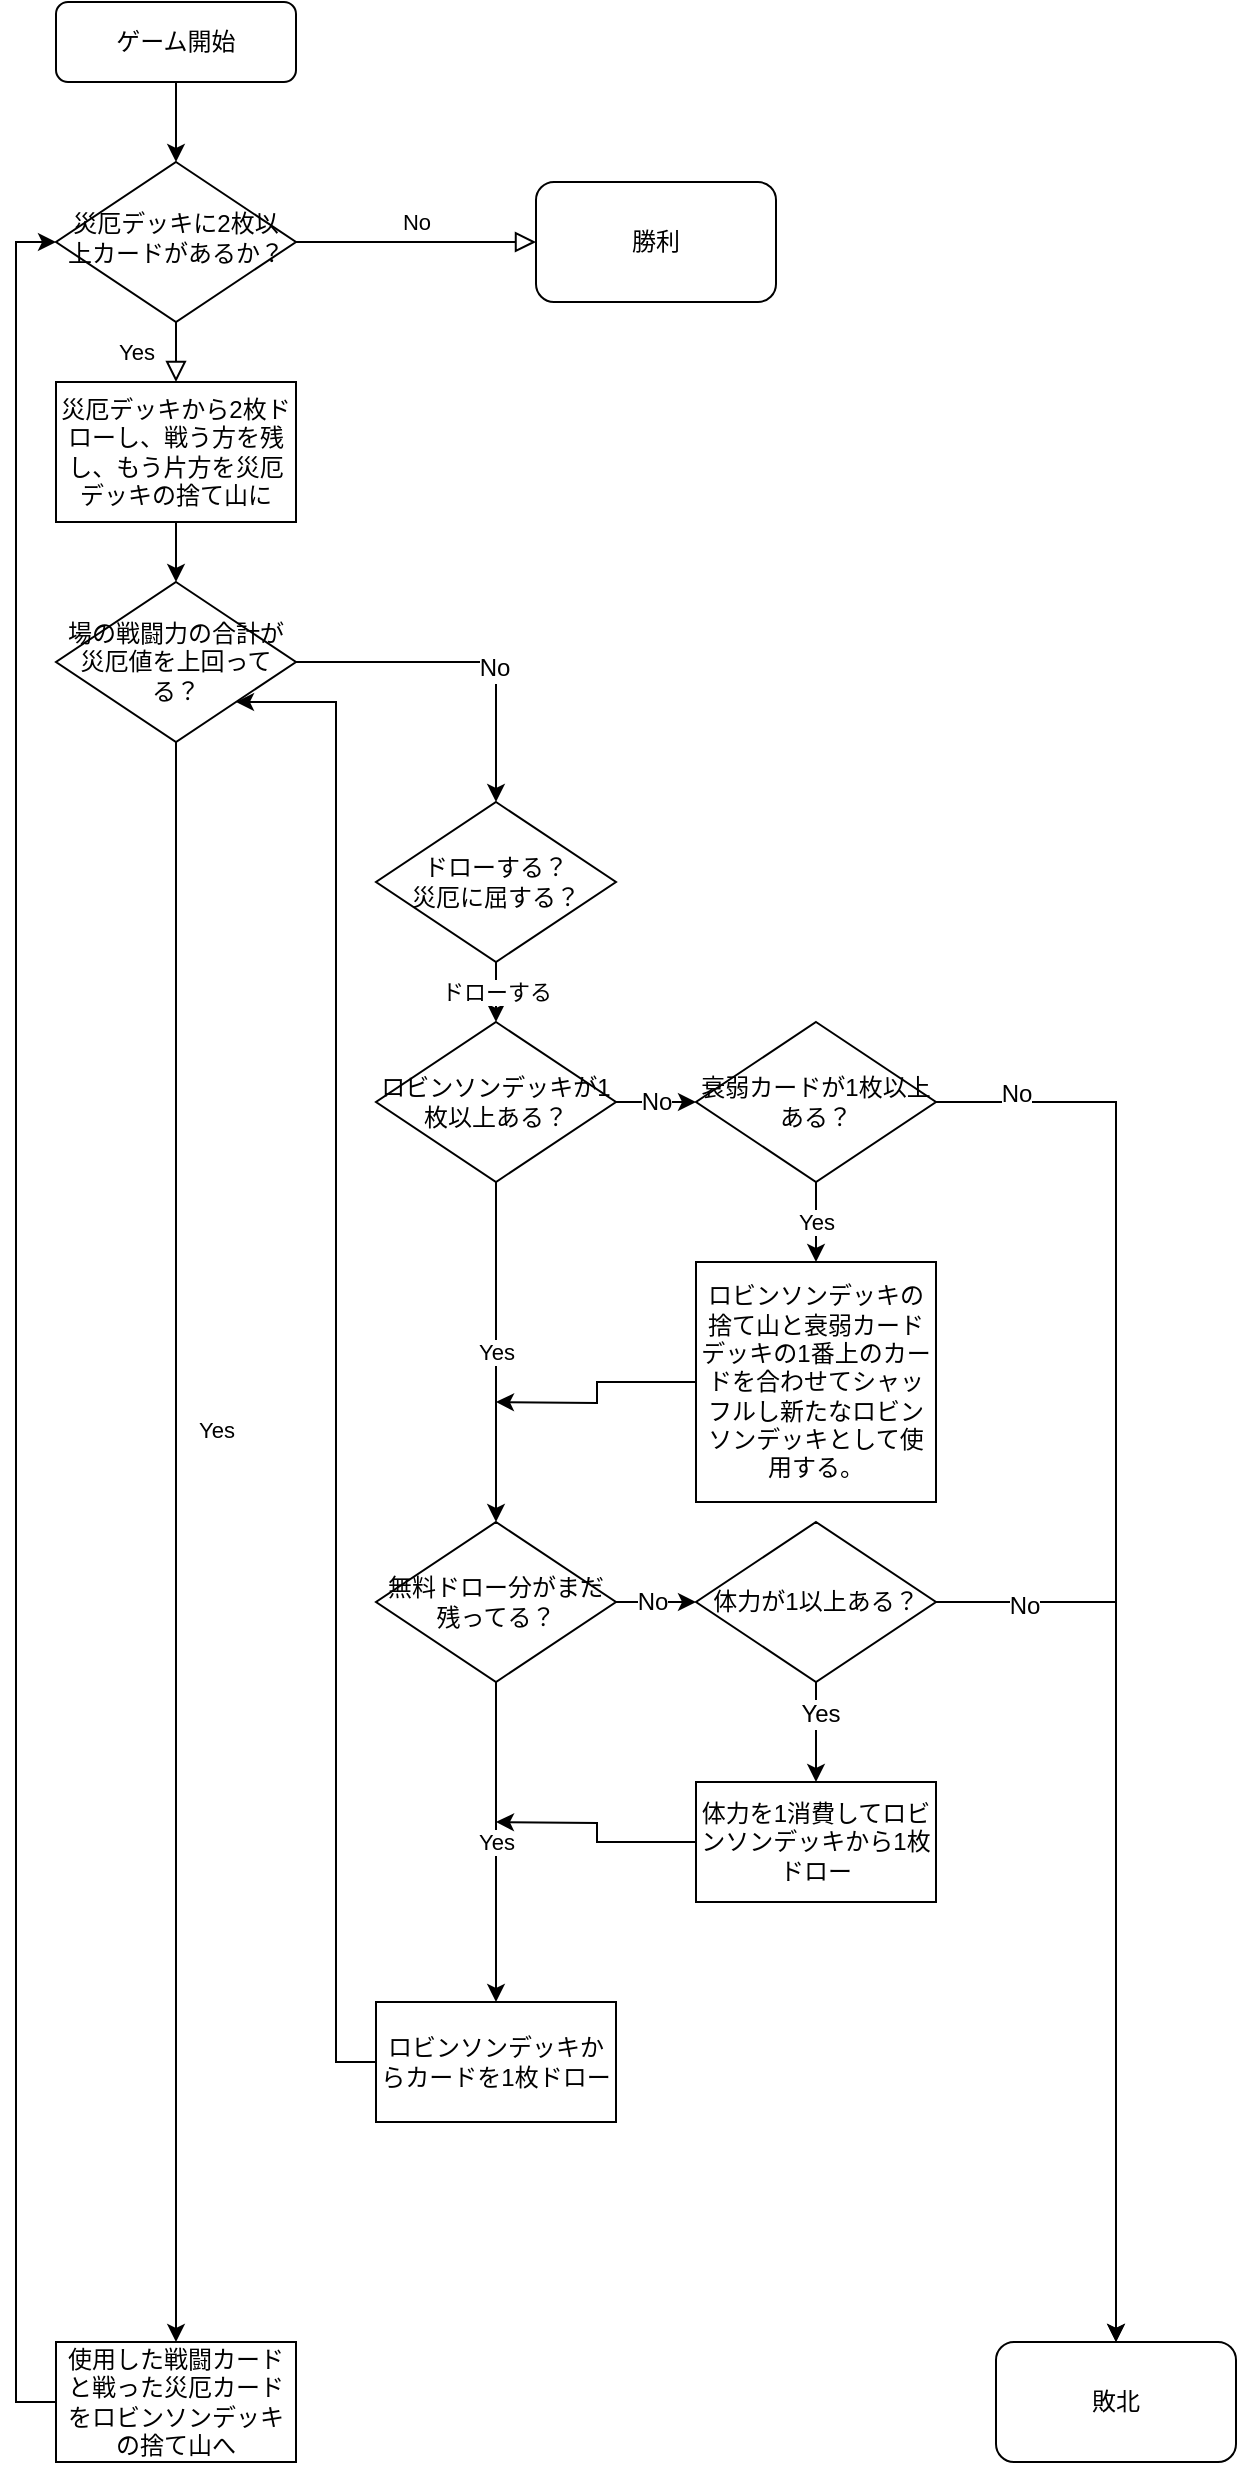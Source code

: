 <mxfile version="12.8.8" type="device"><diagram id="C5RBs43oDa-KdzZeNtuy" name="Page-1"><mxGraphModel dx="2143" dy="1540" grid="1" gridSize="10" guides="1" tooltips="1" connect="1" arrows="1" fold="1" page="1" pageScale="1" pageWidth="827" pageHeight="1169" math="0" shadow="0"><root><mxCell id="WIyWlLk6GJQsqaUBKTNV-0"/><mxCell id="WIyWlLk6GJQsqaUBKTNV-1" parent="WIyWlLk6GJQsqaUBKTNV-0"/><mxCell id="WIyWlLk6GJQsqaUBKTNV-4" value="Yes" style="rounded=0;html=1;jettySize=auto;orthogonalLoop=1;fontSize=11;endArrow=block;endFill=0;endSize=8;strokeWidth=1;shadow=0;labelBackgroundColor=none;edgeStyle=orthogonalEdgeStyle;" parent="WIyWlLk6GJQsqaUBKTNV-1" source="WIyWlLk6GJQsqaUBKTNV-6" target="WIyWlLk6GJQsqaUBKTNV-11" edge="1"><mxGeometry y="20" relative="1" as="geometry"><mxPoint as="offset"/><mxPoint x="220" y="170" as="targetPoint"/></mxGeometry></mxCell><mxCell id="WIyWlLk6GJQsqaUBKTNV-5" value="No" style="edgeStyle=orthogonalEdgeStyle;rounded=0;html=1;jettySize=auto;orthogonalLoop=1;fontSize=11;endArrow=block;endFill=0;endSize=8;strokeWidth=1;shadow=0;labelBackgroundColor=none;entryX=0;entryY=0.5;entryDx=0;entryDy=0;" parent="WIyWlLk6GJQsqaUBKTNV-1" source="WIyWlLk6GJQsqaUBKTNV-6" target="PwEL1WfdJElGaxR2s-28-52" edge="1"><mxGeometry y="10" relative="1" as="geometry"><mxPoint as="offset"/><mxPoint x="410" y="200" as="targetPoint"/><Array as="points"><mxPoint x="320" y="170"/><mxPoint x="320" y="170"/></Array></mxGeometry></mxCell><mxCell id="WIyWlLk6GJQsqaUBKTNV-6" value="災厄デッキに2枚以上カードがあるか？" style="rhombus;whiteSpace=wrap;html=1;shadow=0;fontFamily=Helvetica;fontSize=12;align=center;strokeWidth=1;spacing=6;spacingTop=-4;" parent="WIyWlLk6GJQsqaUBKTNV-1" vertex="1"><mxGeometry x="160" y="130" width="120" height="80" as="geometry"/></mxCell><mxCell id="PwEL1WfdJElGaxR2s-28-9" style="edgeStyle=orthogonalEdgeStyle;rounded=0;orthogonalLoop=1;jettySize=auto;html=1;" edge="1" parent="WIyWlLk6GJQsqaUBKTNV-1" source="WIyWlLk6GJQsqaUBKTNV-11" target="PwEL1WfdJElGaxR2s-28-8"><mxGeometry relative="1" as="geometry"/></mxCell><mxCell id="WIyWlLk6GJQsqaUBKTNV-11" value="災厄デッキから2枚ドローし、戦う方を残し、もう片方を災厄デッキの捨て山に" style="rounded=1;whiteSpace=wrap;html=1;fontSize=12;glass=0;strokeWidth=1;shadow=0;arcSize=0;" parent="WIyWlLk6GJQsqaUBKTNV-1" vertex="1"><mxGeometry x="160" y="240" width="120" height="70" as="geometry"/></mxCell><mxCell id="PwEL1WfdJElGaxR2s-28-7" style="edgeStyle=orthogonalEdgeStyle;rounded=0;orthogonalLoop=1;jettySize=auto;html=1;" edge="1" parent="WIyWlLk6GJQsqaUBKTNV-1" source="PwEL1WfdJElGaxR2s-28-6" target="WIyWlLk6GJQsqaUBKTNV-6"><mxGeometry relative="1" as="geometry"/></mxCell><mxCell id="PwEL1WfdJElGaxR2s-28-6" value="ゲーム開始" style="rounded=1;whiteSpace=wrap;html=1;" vertex="1" parent="WIyWlLk6GJQsqaUBKTNV-1"><mxGeometry x="160" y="50" width="120" height="40" as="geometry"/></mxCell><mxCell id="PwEL1WfdJElGaxR2s-28-12" value="Yes" style="edgeStyle=orthogonalEdgeStyle;rounded=0;orthogonalLoop=1;jettySize=auto;html=1;" edge="1" parent="WIyWlLk6GJQsqaUBKTNV-1" source="PwEL1WfdJElGaxR2s-28-8" target="PwEL1WfdJElGaxR2s-28-11"><mxGeometry x="-0.143" y="20" relative="1" as="geometry"><mxPoint y="1" as="offset"/></mxGeometry></mxCell><mxCell id="PwEL1WfdJElGaxR2s-28-14" style="edgeStyle=orthogonalEdgeStyle;rounded=0;orthogonalLoop=1;jettySize=auto;html=1;" edge="1" parent="WIyWlLk6GJQsqaUBKTNV-1" source="PwEL1WfdJElGaxR2s-28-8" target="PwEL1WfdJElGaxR2s-28-13"><mxGeometry relative="1" as="geometry"/></mxCell><mxCell id="PwEL1WfdJElGaxR2s-28-15" value="No" style="text;html=1;align=center;verticalAlign=middle;resizable=0;points=[];labelBackgroundColor=#ffffff;" vertex="1" connectable="0" parent="PwEL1WfdJElGaxR2s-28-14"><mxGeometry x="0.21" y="-1" relative="1" as="geometry"><mxPoint as="offset"/></mxGeometry></mxCell><mxCell id="PwEL1WfdJElGaxR2s-28-8" value="場の戦闘力の合計が災厄値を上回ってる？" style="rhombus;whiteSpace=wrap;html=1;" vertex="1" parent="WIyWlLk6GJQsqaUBKTNV-1"><mxGeometry x="160" y="340" width="120" height="80" as="geometry"/></mxCell><mxCell id="PwEL1WfdJElGaxR2s-28-51" style="edgeStyle=orthogonalEdgeStyle;rounded=0;orthogonalLoop=1;jettySize=auto;html=1;entryX=0;entryY=0.5;entryDx=0;entryDy=0;" edge="1" parent="WIyWlLk6GJQsqaUBKTNV-1" source="PwEL1WfdJElGaxR2s-28-11" target="WIyWlLk6GJQsqaUBKTNV-6"><mxGeometry relative="1" as="geometry"><Array as="points"><mxPoint x="140" y="1250"/><mxPoint x="140" y="170"/></Array></mxGeometry></mxCell><mxCell id="PwEL1WfdJElGaxR2s-28-11" value="使用した戦闘カードと戦った災厄カードをロビンソンデッキの捨て山へ" style="rounded=0;whiteSpace=wrap;html=1;" vertex="1" parent="WIyWlLk6GJQsqaUBKTNV-1"><mxGeometry x="160" y="1220" width="120" height="60" as="geometry"/></mxCell><mxCell id="PwEL1WfdJElGaxR2s-28-17" value="ドローする" style="edgeStyle=orthogonalEdgeStyle;rounded=0;orthogonalLoop=1;jettySize=auto;html=1;" edge="1" parent="WIyWlLk6GJQsqaUBKTNV-1" source="PwEL1WfdJElGaxR2s-28-13" target="PwEL1WfdJElGaxR2s-28-18"><mxGeometry relative="1" as="geometry"><mxPoint x="380.0" y="570" as="targetPoint"/></mxGeometry></mxCell><mxCell id="PwEL1WfdJElGaxR2s-28-13" value="ドローする？&lt;br&gt;災厄に屈する？" style="rhombus;whiteSpace=wrap;html=1;" vertex="1" parent="WIyWlLk6GJQsqaUBKTNV-1"><mxGeometry x="320" y="450" width="120" height="80" as="geometry"/></mxCell><mxCell id="PwEL1WfdJElGaxR2s-28-21" value="Yes" style="edgeStyle=orthogonalEdgeStyle;rounded=0;orthogonalLoop=1;jettySize=auto;html=1;" edge="1" parent="WIyWlLk6GJQsqaUBKTNV-1" source="PwEL1WfdJElGaxR2s-28-18" target="PwEL1WfdJElGaxR2s-28-22"><mxGeometry relative="1" as="geometry"><mxPoint x="380.0" y="710.0" as="targetPoint"/></mxGeometry></mxCell><mxCell id="PwEL1WfdJElGaxR2s-28-26" style="edgeStyle=orthogonalEdgeStyle;rounded=0;orthogonalLoop=1;jettySize=auto;html=1;entryX=0;entryY=0.5;entryDx=0;entryDy=0;" edge="1" parent="WIyWlLk6GJQsqaUBKTNV-1" source="PwEL1WfdJElGaxR2s-28-18" target="PwEL1WfdJElGaxR2s-28-40"><mxGeometry relative="1" as="geometry"/></mxCell><mxCell id="PwEL1WfdJElGaxR2s-28-27" value="No" style="text;html=1;align=center;verticalAlign=middle;resizable=0;points=[];labelBackgroundColor=#ffffff;" vertex="1" connectable="0" parent="PwEL1WfdJElGaxR2s-28-26"><mxGeometry y="-7" relative="1" as="geometry"><mxPoint y="-7" as="offset"/></mxGeometry></mxCell><mxCell id="PwEL1WfdJElGaxR2s-28-18" value="ロビンソンデッキが1枚以上ある？" style="rhombus;whiteSpace=wrap;html=1;" vertex="1" parent="WIyWlLk6GJQsqaUBKTNV-1"><mxGeometry x="320" y="560" width="120" height="80" as="geometry"/></mxCell><mxCell id="PwEL1WfdJElGaxR2s-28-24" value="Yes" style="edgeStyle=orthogonalEdgeStyle;rounded=0;orthogonalLoop=1;jettySize=auto;html=1;" edge="1" parent="WIyWlLk6GJQsqaUBKTNV-1" source="PwEL1WfdJElGaxR2s-28-22" target="PwEL1WfdJElGaxR2s-28-23"><mxGeometry relative="1" as="geometry"/></mxCell><mxCell id="PwEL1WfdJElGaxR2s-28-35" style="edgeStyle=orthogonalEdgeStyle;rounded=0;orthogonalLoop=1;jettySize=auto;html=1;entryX=0;entryY=0.5;entryDx=0;entryDy=0;" edge="1" parent="WIyWlLk6GJQsqaUBKTNV-1" source="PwEL1WfdJElGaxR2s-28-22" target="PwEL1WfdJElGaxR2s-28-31"><mxGeometry relative="1" as="geometry"/></mxCell><mxCell id="PwEL1WfdJElGaxR2s-28-36" value="No" style="text;html=1;align=center;verticalAlign=middle;resizable=0;points=[];labelBackgroundColor=#ffffff;" vertex="1" connectable="0" parent="PwEL1WfdJElGaxR2s-28-35"><mxGeometry x="-0.09" relative="1" as="geometry"><mxPoint as="offset"/></mxGeometry></mxCell><mxCell id="PwEL1WfdJElGaxR2s-28-22" value="無料ドロー分がまだ残ってる？" style="rhombus;whiteSpace=wrap;html=1;" vertex="1" parent="WIyWlLk6GJQsqaUBKTNV-1"><mxGeometry x="320" y="810" width="120" height="80" as="geometry"/></mxCell><mxCell id="PwEL1WfdJElGaxR2s-28-43" style="edgeStyle=orthogonalEdgeStyle;rounded=0;orthogonalLoop=1;jettySize=auto;html=1;entryX=1;entryY=1;entryDx=0;entryDy=0;" edge="1" parent="WIyWlLk6GJQsqaUBKTNV-1" source="PwEL1WfdJElGaxR2s-28-23" target="PwEL1WfdJElGaxR2s-28-8"><mxGeometry relative="1" as="geometry"><mxPoint x="300" y="400" as="targetPoint"/><Array as="points"><mxPoint x="300" y="1080"/><mxPoint x="300" y="400"/></Array></mxGeometry></mxCell><mxCell id="PwEL1WfdJElGaxR2s-28-23" value="ロビンソンデッキからカードを1枚ドロー" style="rounded=0;whiteSpace=wrap;html=1;" vertex="1" parent="WIyWlLk6GJQsqaUBKTNV-1"><mxGeometry x="320" y="1050" width="120" height="60" as="geometry"/></mxCell><mxCell id="PwEL1WfdJElGaxR2s-28-29" style="edgeStyle=orthogonalEdgeStyle;rounded=0;orthogonalLoop=1;jettySize=auto;html=1;" edge="1" parent="WIyWlLk6GJQsqaUBKTNV-1" source="PwEL1WfdJElGaxR2s-28-25"><mxGeometry relative="1" as="geometry"><mxPoint x="380" y="750" as="targetPoint"/></mxGeometry></mxCell><mxCell id="PwEL1WfdJElGaxR2s-28-25" value="ロビンソンデッキの捨て山と衰弱カードデッキの1番上のカードを合わせてシャッフルし新たなロビンソンデッキとして使用する。" style="rounded=0;whiteSpace=wrap;html=1;" vertex="1" parent="WIyWlLk6GJQsqaUBKTNV-1"><mxGeometry x="480" y="680" width="120" height="120" as="geometry"/></mxCell><mxCell id="PwEL1WfdJElGaxR2s-28-38" style="edgeStyle=orthogonalEdgeStyle;rounded=0;orthogonalLoop=1;jettySize=auto;html=1;" edge="1" parent="WIyWlLk6GJQsqaUBKTNV-1" source="PwEL1WfdJElGaxR2s-28-31" target="PwEL1WfdJElGaxR2s-28-37"><mxGeometry relative="1" as="geometry"/></mxCell><mxCell id="PwEL1WfdJElGaxR2s-28-48" value="Yes" style="text;html=1;align=center;verticalAlign=middle;resizable=0;points=[];labelBackgroundColor=#ffffff;" vertex="1" connectable="0" parent="PwEL1WfdJElGaxR2s-28-38"><mxGeometry x="-0.36" y="2" relative="1" as="geometry"><mxPoint as="offset"/></mxGeometry></mxCell><mxCell id="PwEL1WfdJElGaxR2s-28-46" style="edgeStyle=orthogonalEdgeStyle;rounded=0;orthogonalLoop=1;jettySize=auto;html=1;" edge="1" parent="WIyWlLk6GJQsqaUBKTNV-1" source="PwEL1WfdJElGaxR2s-28-31" target="PwEL1WfdJElGaxR2s-28-45"><mxGeometry relative="1" as="geometry"/></mxCell><mxCell id="PwEL1WfdJElGaxR2s-28-49" value="No" style="text;html=1;align=center;verticalAlign=middle;resizable=0;points=[];labelBackgroundColor=#ffffff;" vertex="1" connectable="0" parent="PwEL1WfdJElGaxR2s-28-46"><mxGeometry x="-0.809" y="-2" relative="1" as="geometry"><mxPoint as="offset"/></mxGeometry></mxCell><mxCell id="PwEL1WfdJElGaxR2s-28-31" value="体力が1以上ある？" style="rhombus;whiteSpace=wrap;html=1;" vertex="1" parent="WIyWlLk6GJQsqaUBKTNV-1"><mxGeometry x="480" y="810" width="120" height="80" as="geometry"/></mxCell><mxCell id="PwEL1WfdJElGaxR2s-28-39" style="edgeStyle=orthogonalEdgeStyle;rounded=0;orthogonalLoop=1;jettySize=auto;html=1;" edge="1" parent="WIyWlLk6GJQsqaUBKTNV-1" source="PwEL1WfdJElGaxR2s-28-37"><mxGeometry relative="1" as="geometry"><mxPoint x="380" y="960" as="targetPoint"/></mxGeometry></mxCell><mxCell id="PwEL1WfdJElGaxR2s-28-37" value="体力を1消費してロビンソンデッキから1枚ドロー" style="rounded=0;whiteSpace=wrap;html=1;" vertex="1" parent="WIyWlLk6GJQsqaUBKTNV-1"><mxGeometry x="480" y="940" width="120" height="60" as="geometry"/></mxCell><mxCell id="PwEL1WfdJElGaxR2s-28-41" value="Yes" style="edgeStyle=orthogonalEdgeStyle;rounded=0;orthogonalLoop=1;jettySize=auto;html=1;entryX=0.5;entryY=0;entryDx=0;entryDy=0;" edge="1" parent="WIyWlLk6GJQsqaUBKTNV-1" source="PwEL1WfdJElGaxR2s-28-40" target="PwEL1WfdJElGaxR2s-28-25"><mxGeometry relative="1" as="geometry"/></mxCell><mxCell id="PwEL1WfdJElGaxR2s-28-47" style="edgeStyle=orthogonalEdgeStyle;rounded=0;orthogonalLoop=1;jettySize=auto;html=1;" edge="1" parent="WIyWlLk6GJQsqaUBKTNV-1" source="PwEL1WfdJElGaxR2s-28-40" target="PwEL1WfdJElGaxR2s-28-45"><mxGeometry relative="1" as="geometry"/></mxCell><mxCell id="PwEL1WfdJElGaxR2s-28-50" value="No" style="text;html=1;align=center;verticalAlign=middle;resizable=0;points=[];labelBackgroundColor=#ffffff;" vertex="1" connectable="0" parent="PwEL1WfdJElGaxR2s-28-47"><mxGeometry x="-0.887" y="4" relative="1" as="geometry"><mxPoint as="offset"/></mxGeometry></mxCell><mxCell id="PwEL1WfdJElGaxR2s-28-40" value="衰弱カードが1枚以上ある？" style="rhombus;whiteSpace=wrap;html=1;" vertex="1" parent="WIyWlLk6GJQsqaUBKTNV-1"><mxGeometry x="480" y="560" width="120" height="80" as="geometry"/></mxCell><mxCell id="PwEL1WfdJElGaxR2s-28-45" value="敗北" style="rounded=1;whiteSpace=wrap;html=1;" vertex="1" parent="WIyWlLk6GJQsqaUBKTNV-1"><mxGeometry x="630" y="1220" width="120" height="60" as="geometry"/></mxCell><mxCell id="PwEL1WfdJElGaxR2s-28-52" value="勝利" style="rounded=1;whiteSpace=wrap;html=1;" vertex="1" parent="WIyWlLk6GJQsqaUBKTNV-1"><mxGeometry x="400" y="140" width="120" height="60" as="geometry"/></mxCell></root></mxGraphModel></diagram></mxfile>